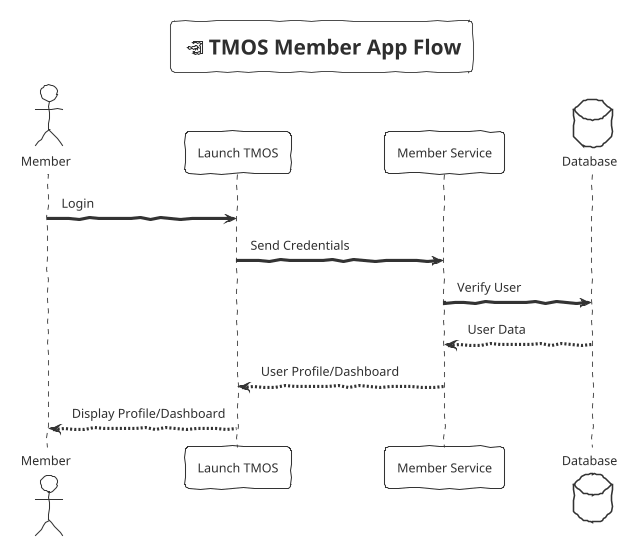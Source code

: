 @startuml
!theme sketchy-outline
title: <size:20> <&account-login> TMOS Member App Flow
actor Member
participant "Launch TMOS" as App
participant "Member Service" as Backend
database "Database" as DB

Member -> App: Login
App -> Backend: Send Credentials
Backend -> DB: Verify User
DB --> Backend: User Data
Backend --> App: User Profile/Dashboard
App --> Member: Display Profile/Dashboard
@enduml